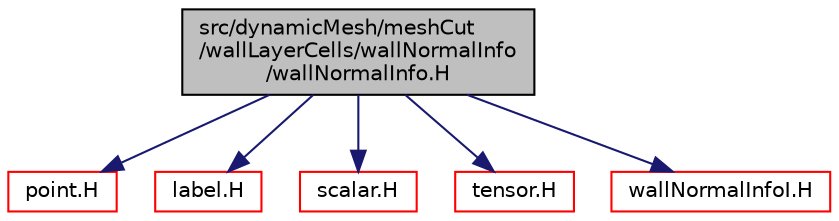 digraph "src/dynamicMesh/meshCut/wallLayerCells/wallNormalInfo/wallNormalInfo.H"
{
  bgcolor="transparent";
  edge [fontname="Helvetica",fontsize="10",labelfontname="Helvetica",labelfontsize="10"];
  node [fontname="Helvetica",fontsize="10",shape=record];
  Node1 [label="src/dynamicMesh/meshCut\l/wallLayerCells/wallNormalInfo\l/wallNormalInfo.H",height=0.2,width=0.4,color="black", fillcolor="grey75", style="filled", fontcolor="black"];
  Node1 -> Node2 [color="midnightblue",fontsize="10",style="solid",fontname="Helvetica"];
  Node2 [label="point.H",height=0.2,width=0.4,color="red",URL="$a09097.html"];
  Node1 -> Node3 [color="midnightblue",fontsize="10",style="solid",fontname="Helvetica"];
  Node3 [label="label.H",height=0.2,width=0.4,color="red",URL="$a09202.html"];
  Node1 -> Node4 [color="midnightblue",fontsize="10",style="solid",fontname="Helvetica"];
  Node4 [label="scalar.H",height=0.2,width=0.4,color="red",URL="$a09269.html"];
  Node1 -> Node5 [color="midnightblue",fontsize="10",style="solid",fontname="Helvetica"];
  Node5 [label="tensor.H",height=0.2,width=0.4,color="red",URL="$a09361.html"];
  Node1 -> Node6 [color="midnightblue",fontsize="10",style="solid",fontname="Helvetica"];
  Node6 [label="wallNormalInfoI.H",height=0.2,width=0.4,color="red",URL="$a04946.html"];
}
